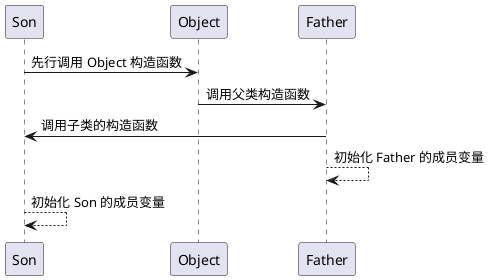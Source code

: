 @startuml
Son -> Object: 先行调用 Object 构造函数
Father <- Object: 调用父类构造函数
Son <- Father: 调用子类的构造函数
Father --> Father: 初始化 Father 的成员变量
Son --> Son: 初始化 Son 的成员变量


@enduml
